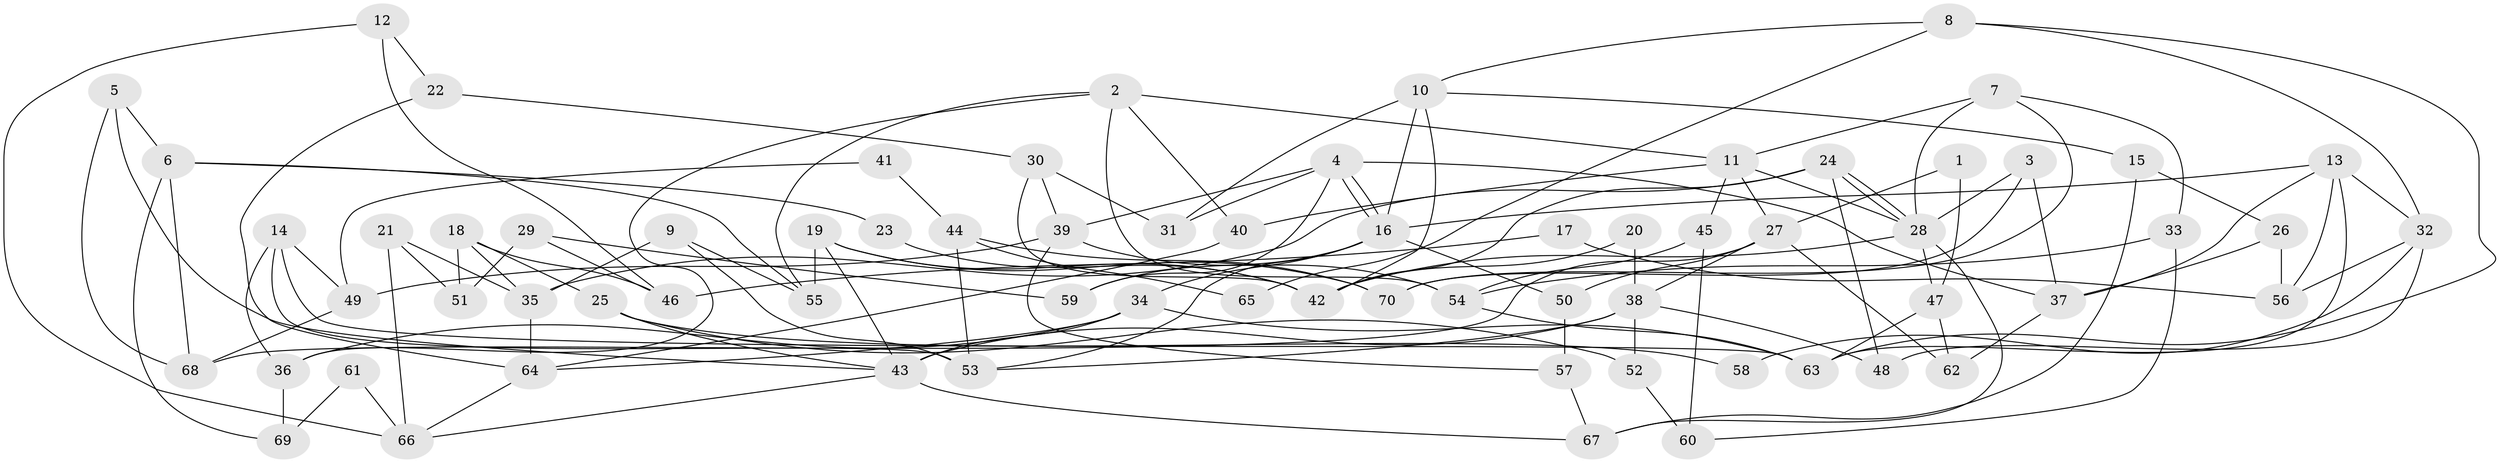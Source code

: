 // Generated by graph-tools (version 1.1) at 2025/50/03/09/25 03:50:08]
// undirected, 70 vertices, 140 edges
graph export_dot {
graph [start="1"]
  node [color=gray90,style=filled];
  1;
  2;
  3;
  4;
  5;
  6;
  7;
  8;
  9;
  10;
  11;
  12;
  13;
  14;
  15;
  16;
  17;
  18;
  19;
  20;
  21;
  22;
  23;
  24;
  25;
  26;
  27;
  28;
  29;
  30;
  31;
  32;
  33;
  34;
  35;
  36;
  37;
  38;
  39;
  40;
  41;
  42;
  43;
  44;
  45;
  46;
  47;
  48;
  49;
  50;
  51;
  52;
  53;
  54;
  55;
  56;
  57;
  58;
  59;
  60;
  61;
  62;
  63;
  64;
  65;
  66;
  67;
  68;
  69;
  70;
  1 -- 27;
  1 -- 47;
  2 -- 54;
  2 -- 11;
  2 -- 36;
  2 -- 40;
  2 -- 55;
  3 -- 70;
  3 -- 28;
  3 -- 37;
  4 -- 39;
  4 -- 16;
  4 -- 16;
  4 -- 31;
  4 -- 37;
  4 -- 59;
  5 -- 6;
  5 -- 43;
  5 -- 68;
  6 -- 68;
  6 -- 55;
  6 -- 23;
  6 -- 69;
  7 -- 33;
  7 -- 11;
  7 -- 28;
  7 -- 70;
  8 -- 63;
  8 -- 10;
  8 -- 32;
  8 -- 65;
  9 -- 55;
  9 -- 53;
  9 -- 35;
  10 -- 16;
  10 -- 42;
  10 -- 15;
  10 -- 31;
  11 -- 40;
  11 -- 28;
  11 -- 27;
  11 -- 45;
  12 -- 66;
  12 -- 22;
  12 -- 46;
  13 -- 37;
  13 -- 32;
  13 -- 16;
  13 -- 56;
  13 -- 63;
  14 -- 36;
  14 -- 49;
  14 -- 53;
  14 -- 63;
  15 -- 67;
  15 -- 26;
  16 -- 34;
  16 -- 50;
  16 -- 53;
  16 -- 59;
  17 -- 46;
  17 -- 56;
  18 -- 35;
  18 -- 46;
  18 -- 25;
  18 -- 51;
  19 -- 43;
  19 -- 42;
  19 -- 55;
  19 -- 70;
  20 -- 42;
  20 -- 38;
  21 -- 66;
  21 -- 35;
  21 -- 51;
  22 -- 30;
  22 -- 64;
  23 -- 42;
  24 -- 28;
  24 -- 28;
  24 -- 48;
  24 -- 35;
  24 -- 42;
  25 -- 43;
  25 -- 52;
  25 -- 58;
  26 -- 37;
  26 -- 56;
  27 -- 62;
  27 -- 38;
  27 -- 50;
  27 -- 68;
  28 -- 42;
  28 -- 47;
  28 -- 67;
  29 -- 59;
  29 -- 51;
  29 -- 46;
  30 -- 42;
  30 -- 31;
  30 -- 39;
  32 -- 56;
  32 -- 48;
  32 -- 58;
  33 -- 60;
  33 -- 54;
  34 -- 63;
  34 -- 36;
  34 -- 43;
  34 -- 64;
  35 -- 64;
  36 -- 69;
  37 -- 62;
  38 -- 53;
  38 -- 43;
  38 -- 48;
  38 -- 52;
  39 -- 57;
  39 -- 49;
  39 -- 54;
  40 -- 64;
  41 -- 44;
  41 -- 49;
  43 -- 66;
  43 -- 67;
  44 -- 53;
  44 -- 70;
  44 -- 65;
  45 -- 54;
  45 -- 60;
  47 -- 63;
  47 -- 62;
  49 -- 68;
  50 -- 57;
  52 -- 60;
  54 -- 63;
  57 -- 67;
  61 -- 69;
  61 -- 66;
  64 -- 66;
}
